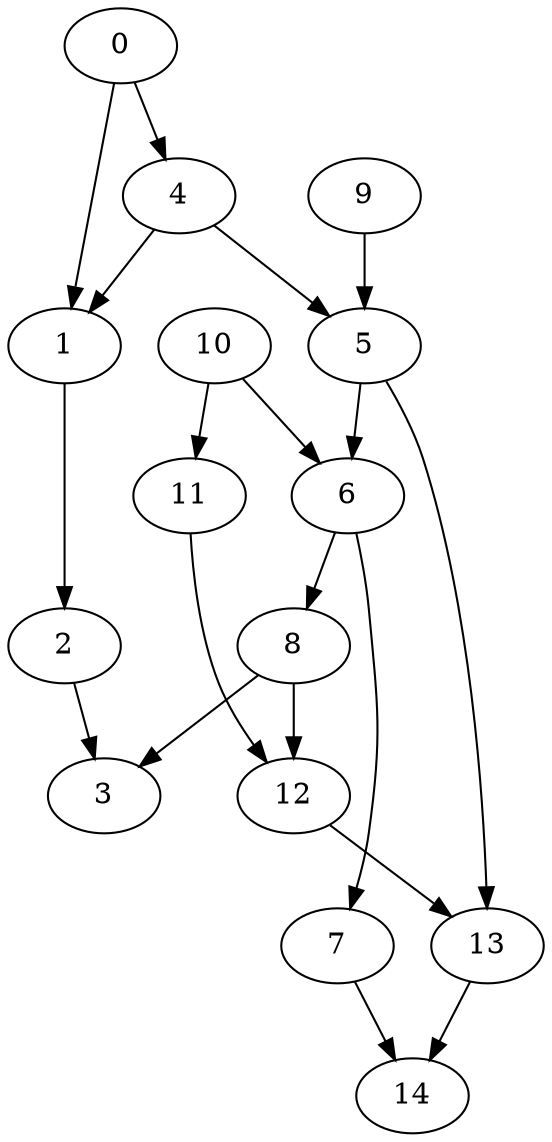 digraph complicated {
    0 -> 1 -> 2 -> 3;
    0 -> 4 -> 1;
    4 -> 5 -> 6 -> 8 -> 3;
    8 -> 12;
    6 -> 7 -> 14;
    9 -> 5 -> 13;
    10 -> 11 -> 12 -> 13 -> 14;
    10 -> 6;
}